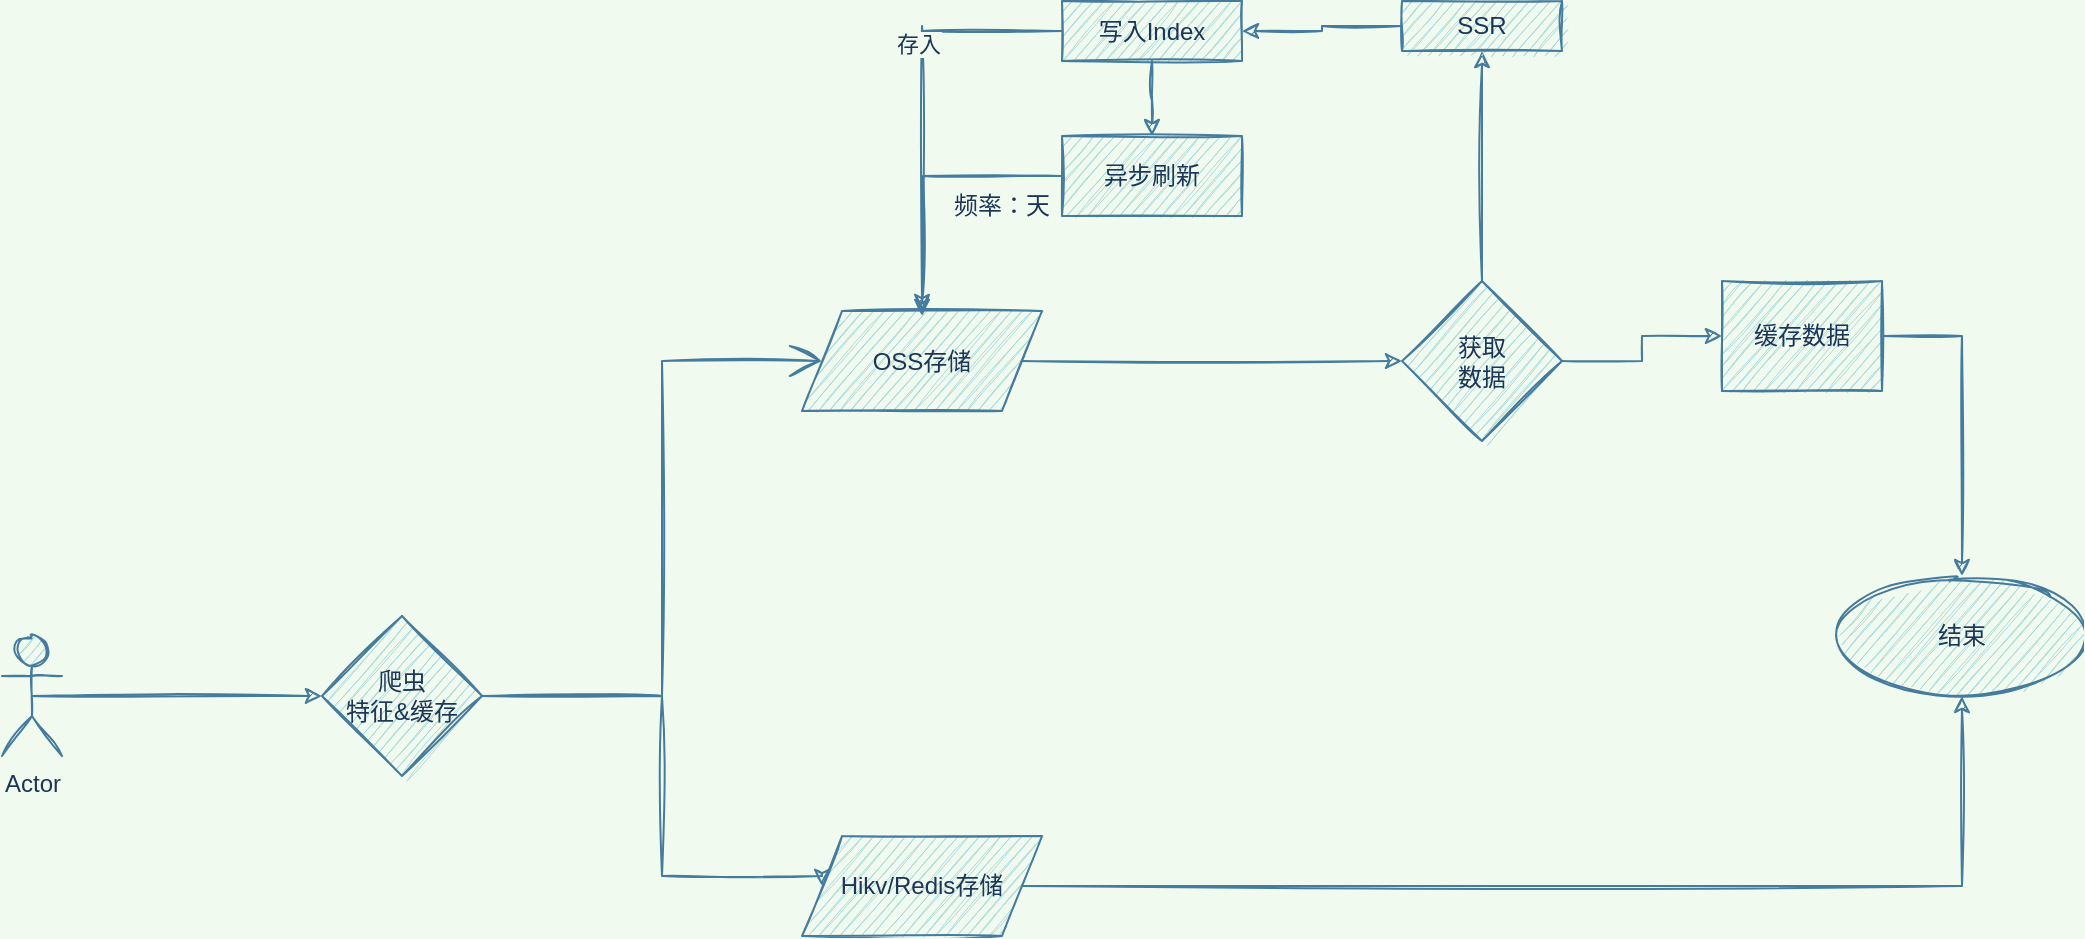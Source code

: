 <mxfile version="20.2.4" type="github">
  <diagram id="TAM2fXvpJf8x8JP1C5Qm" name="第 1 页">
    <mxGraphModel dx="2012" dy="667" grid="1" gridSize="10" guides="1" tooltips="1" connect="1" arrows="1" fold="1" page="1" pageScale="1" pageWidth="827" pageHeight="1169" background="#F1FAEE" math="0" shadow="0">
      <root>
        <mxCell id="0" />
        <mxCell id="1" parent="0" />
        <mxCell id="lJoN4zDN-TJgi9VUvyM6-7" style="edgeStyle=orthogonalEdgeStyle;rounded=0;orthogonalLoop=1;jettySize=auto;html=1;exitX=0.5;exitY=0.5;exitDx=0;exitDy=0;exitPerimeter=0;shadow=0;sketch=1;strokeColor=#457B9D;fontColor=#1D3557;labelBackgroundColor=#F1FAEE;" parent="1" source="lJoN4zDN-TJgi9VUvyM6-3" target="lJoN4zDN-TJgi9VUvyM6-6" edge="1">
          <mxGeometry relative="1" as="geometry" />
        </mxCell>
        <mxCell id="lJoN4zDN-TJgi9VUvyM6-3" value="Actor" style="shape=umlActor;verticalLabelPosition=bottom;verticalAlign=top;html=1;outlineConnect=0;shadow=0;rounded=0;sketch=1;fillColor=#A8DADC;strokeColor=#457B9D;fontColor=#1D3557;" parent="1" vertex="1">
          <mxGeometry x="-170" y="530" width="30" height="60" as="geometry" />
        </mxCell>
        <mxCell id="lJoN4zDN-TJgi9VUvyM6-24" style="edgeStyle=orthogonalEdgeStyle;rounded=0;orthogonalLoop=1;jettySize=auto;html=1;exitX=1;exitY=0.5;exitDx=0;exitDy=0;entryX=0;entryY=0.5;entryDx=0;entryDy=0;shadow=0;sketch=1;strokeColor=#457B9D;fontColor=#1D3557;labelBackgroundColor=#F1FAEE;" parent="1" source="lJoN4zDN-TJgi9VUvyM6-6" target="lJoN4zDN-TJgi9VUvyM6-23" edge="1">
          <mxGeometry relative="1" as="geometry">
            <Array as="points">
              <mxPoint x="160" y="560" />
              <mxPoint x="160" y="650" />
            </Array>
          </mxGeometry>
        </mxCell>
        <mxCell id="w85tejclT-bZz-8sv7QB-1" style="edgeStyle=orthogonalEdgeStyle;rounded=0;sketch=1;hachureGap=4;orthogonalLoop=1;jettySize=auto;html=1;exitX=1;exitY=0.5;exitDx=0;exitDy=0;entryX=0;entryY=0.5;entryDx=0;entryDy=0;fontFamily=Architects Daughter;fontSource=https%3A%2F%2Ffonts.googleapis.com%2Fcss%3Ffamily%3DArchitects%2BDaughter;fontSize=16;fontColor=#1D3557;endArrow=open;startSize=14;endSize=14;sourcePerimeterSpacing=8;targetPerimeterSpacing=8;strokeColor=#457B9D;fillColor=#A8DADC;shadow=0;" edge="1" parent="1" source="lJoN4zDN-TJgi9VUvyM6-6" target="lJoN4zDN-TJgi9VUvyM6-8">
          <mxGeometry relative="1" as="geometry">
            <Array as="points">
              <mxPoint x="160" y="560" />
              <mxPoint x="160" y="393" />
            </Array>
          </mxGeometry>
        </mxCell>
        <mxCell id="lJoN4zDN-TJgi9VUvyM6-6" value="爬虫&lt;br&gt;特征&amp;amp;缓存" style="rhombus;whiteSpace=wrap;html=1;shadow=0;rounded=0;sketch=1;fillColor=#A8DADC;strokeColor=#457B9D;fontColor=#1D3557;" parent="1" vertex="1">
          <mxGeometry x="-10" y="520" width="80" height="80" as="geometry" />
        </mxCell>
        <mxCell id="lJoN4zDN-TJgi9VUvyM6-35" value="" style="edgeStyle=orthogonalEdgeStyle;rounded=0;orthogonalLoop=1;jettySize=auto;html=1;shadow=0;sketch=1;strokeColor=#457B9D;fontColor=#1D3557;labelBackgroundColor=#F1FAEE;" parent="1" source="lJoN4zDN-TJgi9VUvyM6-8" target="lJoN4zDN-TJgi9VUvyM6-34" edge="1">
          <mxGeometry relative="1" as="geometry" />
        </mxCell>
        <mxCell id="lJoN4zDN-TJgi9VUvyM6-8" value="OSS存储" style="shape=parallelogram;perimeter=parallelogramPerimeter;whiteSpace=wrap;html=1;fixedSize=1;shadow=0;rounded=0;sketch=1;fillColor=#A8DADC;strokeColor=#457B9D;fontColor=#1D3557;" parent="1" vertex="1">
          <mxGeometry x="230" y="367.5" width="120" height="50" as="geometry" />
        </mxCell>
        <mxCell id="lJoN4zDN-TJgi9VUvyM6-42" style="edgeStyle=orthogonalEdgeStyle;rounded=0;orthogonalLoop=1;jettySize=auto;html=1;exitX=1;exitY=0.5;exitDx=0;exitDy=0;entryX=0.5;entryY=1;entryDx=0;entryDy=0;shadow=0;sketch=1;strokeColor=#457B9D;fontColor=#1D3557;labelBackgroundColor=#F1FAEE;" parent="1" source="lJoN4zDN-TJgi9VUvyM6-23" target="lJoN4zDN-TJgi9VUvyM6-40" edge="1">
          <mxGeometry relative="1" as="geometry" />
        </mxCell>
        <mxCell id="lJoN4zDN-TJgi9VUvyM6-23" value="Hikv/Redis存储" style="shape=parallelogram;perimeter=parallelogramPerimeter;whiteSpace=wrap;html=1;fixedSize=1;shadow=0;rounded=0;sketch=1;fillColor=#A8DADC;strokeColor=#457B9D;fontColor=#1D3557;" parent="1" vertex="1">
          <mxGeometry x="230" y="630" width="120" height="50" as="geometry" />
        </mxCell>
        <mxCell id="lJoN4zDN-TJgi9VUvyM6-65" style="edgeStyle=orthogonalEdgeStyle;rounded=0;orthogonalLoop=1;jettySize=auto;html=1;exitX=0;exitY=0.5;exitDx=0;exitDy=0;shadow=0;sketch=1;strokeColor=#457B9D;fontColor=#1D3557;labelBackgroundColor=#F1FAEE;" parent="1" source="lJoN4zDN-TJgi9VUvyM6-25" edge="1">
          <mxGeometry relative="1" as="geometry">
            <mxPoint x="290" y="370" as="targetPoint" />
          </mxGeometry>
        </mxCell>
        <mxCell id="lJoN4zDN-TJgi9VUvyM6-25" value="异步刷新" style="rounded=0;whiteSpace=wrap;html=1;shadow=0;sketch=1;fillColor=#A8DADC;strokeColor=#457B9D;fontColor=#1D3557;" parent="1" vertex="1">
          <mxGeometry x="360" y="280" width="90" height="40" as="geometry" />
        </mxCell>
        <mxCell id="lJoN4zDN-TJgi9VUvyM6-30" value="频率：天" style="text;html=1;strokeColor=none;fillColor=none;align=center;verticalAlign=middle;whiteSpace=wrap;rounded=0;shadow=0;sketch=1;fontColor=#1D3557;" parent="1" vertex="1">
          <mxGeometry x="300" y="300" width="60" height="30" as="geometry" />
        </mxCell>
        <mxCell id="lJoN4zDN-TJgi9VUvyM6-39" value="" style="edgeStyle=orthogonalEdgeStyle;rounded=0;orthogonalLoop=1;jettySize=auto;html=1;shadow=0;sketch=1;strokeColor=#457B9D;fontColor=#1D3557;labelBackgroundColor=#F1FAEE;" parent="1" source="lJoN4zDN-TJgi9VUvyM6-34" target="lJoN4zDN-TJgi9VUvyM6-38" edge="1">
          <mxGeometry relative="1" as="geometry" />
        </mxCell>
        <mxCell id="lJoN4zDN-TJgi9VUvyM6-46" value="" style="edgeStyle=orthogonalEdgeStyle;rounded=0;orthogonalLoop=1;jettySize=auto;html=1;shadow=0;sketch=1;strokeColor=#457B9D;fontColor=#1D3557;labelBackgroundColor=#F1FAEE;" parent="1" source="lJoN4zDN-TJgi9VUvyM6-34" target="lJoN4zDN-TJgi9VUvyM6-45" edge="1">
          <mxGeometry relative="1" as="geometry" />
        </mxCell>
        <mxCell id="lJoN4zDN-TJgi9VUvyM6-34" value="获取&lt;br&gt;数据" style="rhombus;whiteSpace=wrap;html=1;shadow=0;rounded=0;sketch=1;fillColor=#A8DADC;strokeColor=#457B9D;fontColor=#1D3557;" parent="1" vertex="1">
          <mxGeometry x="530" y="352.5" width="80" height="80" as="geometry" />
        </mxCell>
        <mxCell id="lJoN4zDN-TJgi9VUvyM6-41" value="" style="edgeStyle=orthogonalEdgeStyle;rounded=0;orthogonalLoop=1;jettySize=auto;html=1;shadow=0;sketch=1;strokeColor=#457B9D;fontColor=#1D3557;labelBackgroundColor=#F1FAEE;" parent="1" source="lJoN4zDN-TJgi9VUvyM6-38" target="lJoN4zDN-TJgi9VUvyM6-40" edge="1">
          <mxGeometry relative="1" as="geometry">
            <Array as="points">
              <mxPoint x="810" y="380" />
            </Array>
          </mxGeometry>
        </mxCell>
        <mxCell id="lJoN4zDN-TJgi9VUvyM6-38" value="缓存数据" style="whiteSpace=wrap;html=1;shadow=0;rounded=0;sketch=1;fillColor=#A8DADC;strokeColor=#457B9D;fontColor=#1D3557;" parent="1" vertex="1">
          <mxGeometry x="690" y="352.5" width="80" height="55" as="geometry" />
        </mxCell>
        <mxCell id="lJoN4zDN-TJgi9VUvyM6-40" value="结束" style="ellipse;whiteSpace=wrap;html=1;shadow=0;rounded=0;sketch=1;fillColor=#A8DADC;strokeColor=#457B9D;fontColor=#1D3557;" parent="1" vertex="1">
          <mxGeometry x="750" y="500" width="120" height="60" as="geometry" />
        </mxCell>
        <mxCell id="lJoN4zDN-TJgi9VUvyM6-58" style="edgeStyle=orthogonalEdgeStyle;rounded=0;orthogonalLoop=1;jettySize=auto;html=1;exitX=0;exitY=0.5;exitDx=0;exitDy=0;entryX=1;entryY=0.5;entryDx=0;entryDy=0;shadow=0;sketch=1;strokeColor=#457B9D;fontColor=#1D3557;labelBackgroundColor=#F1FAEE;" parent="1" source="lJoN4zDN-TJgi9VUvyM6-45" target="lJoN4zDN-TJgi9VUvyM6-52" edge="1">
          <mxGeometry relative="1" as="geometry" />
        </mxCell>
        <mxCell id="lJoN4zDN-TJgi9VUvyM6-45" value="SSR" style="rounded=0;whiteSpace=wrap;html=1;shadow=0;sketch=1;fillColor=#A8DADC;strokeColor=#457B9D;fontColor=#1D3557;" parent="1" vertex="1">
          <mxGeometry x="530" y="212.5" width="80" height="25" as="geometry" />
        </mxCell>
        <mxCell id="lJoN4zDN-TJgi9VUvyM6-59" style="edgeStyle=orthogonalEdgeStyle;rounded=0;orthogonalLoop=1;jettySize=auto;html=1;exitX=0;exitY=0.5;exitDx=0;exitDy=0;entryX=0.5;entryY=0;entryDx=0;entryDy=0;shadow=0;sketch=1;strokeColor=#457B9D;fontColor=#1D3557;labelBackgroundColor=#F1FAEE;" parent="1" source="lJoN4zDN-TJgi9VUvyM6-52" target="lJoN4zDN-TJgi9VUvyM6-8" edge="1">
          <mxGeometry relative="1" as="geometry">
            <Array as="points">
              <mxPoint x="290" y="225" />
              <mxPoint x="290" y="370" />
            </Array>
          </mxGeometry>
        </mxCell>
        <mxCell id="lJoN4zDN-TJgi9VUvyM6-61" value="存入" style="edgeLabel;html=1;align=center;verticalAlign=middle;resizable=0;points=[];shadow=0;rounded=0;sketch=1;fontColor=#1D3557;labelBackgroundColor=#F1FAEE;" parent="lJoN4zDN-TJgi9VUvyM6-59" vertex="1" connectable="0">
          <mxGeometry x="-0.24" y="-2" relative="1" as="geometry">
            <mxPoint as="offset" />
          </mxGeometry>
        </mxCell>
        <mxCell id="lJoN4zDN-TJgi9VUvyM6-63" style="edgeStyle=orthogonalEdgeStyle;rounded=0;orthogonalLoop=1;jettySize=auto;html=1;exitX=0.5;exitY=1;exitDx=0;exitDy=0;shadow=0;sketch=1;strokeColor=#457B9D;fontColor=#1D3557;labelBackgroundColor=#F1FAEE;" parent="1" source="lJoN4zDN-TJgi9VUvyM6-52" target="lJoN4zDN-TJgi9VUvyM6-25" edge="1">
          <mxGeometry relative="1" as="geometry" />
        </mxCell>
        <mxCell id="lJoN4zDN-TJgi9VUvyM6-52" value="写入Index" style="rounded=0;whiteSpace=wrap;html=1;shadow=0;sketch=1;fillColor=#A8DADC;strokeColor=#457B9D;fontColor=#1D3557;" parent="1" vertex="1">
          <mxGeometry x="360" y="212.5" width="90" height="30" as="geometry" />
        </mxCell>
      </root>
    </mxGraphModel>
  </diagram>
</mxfile>
